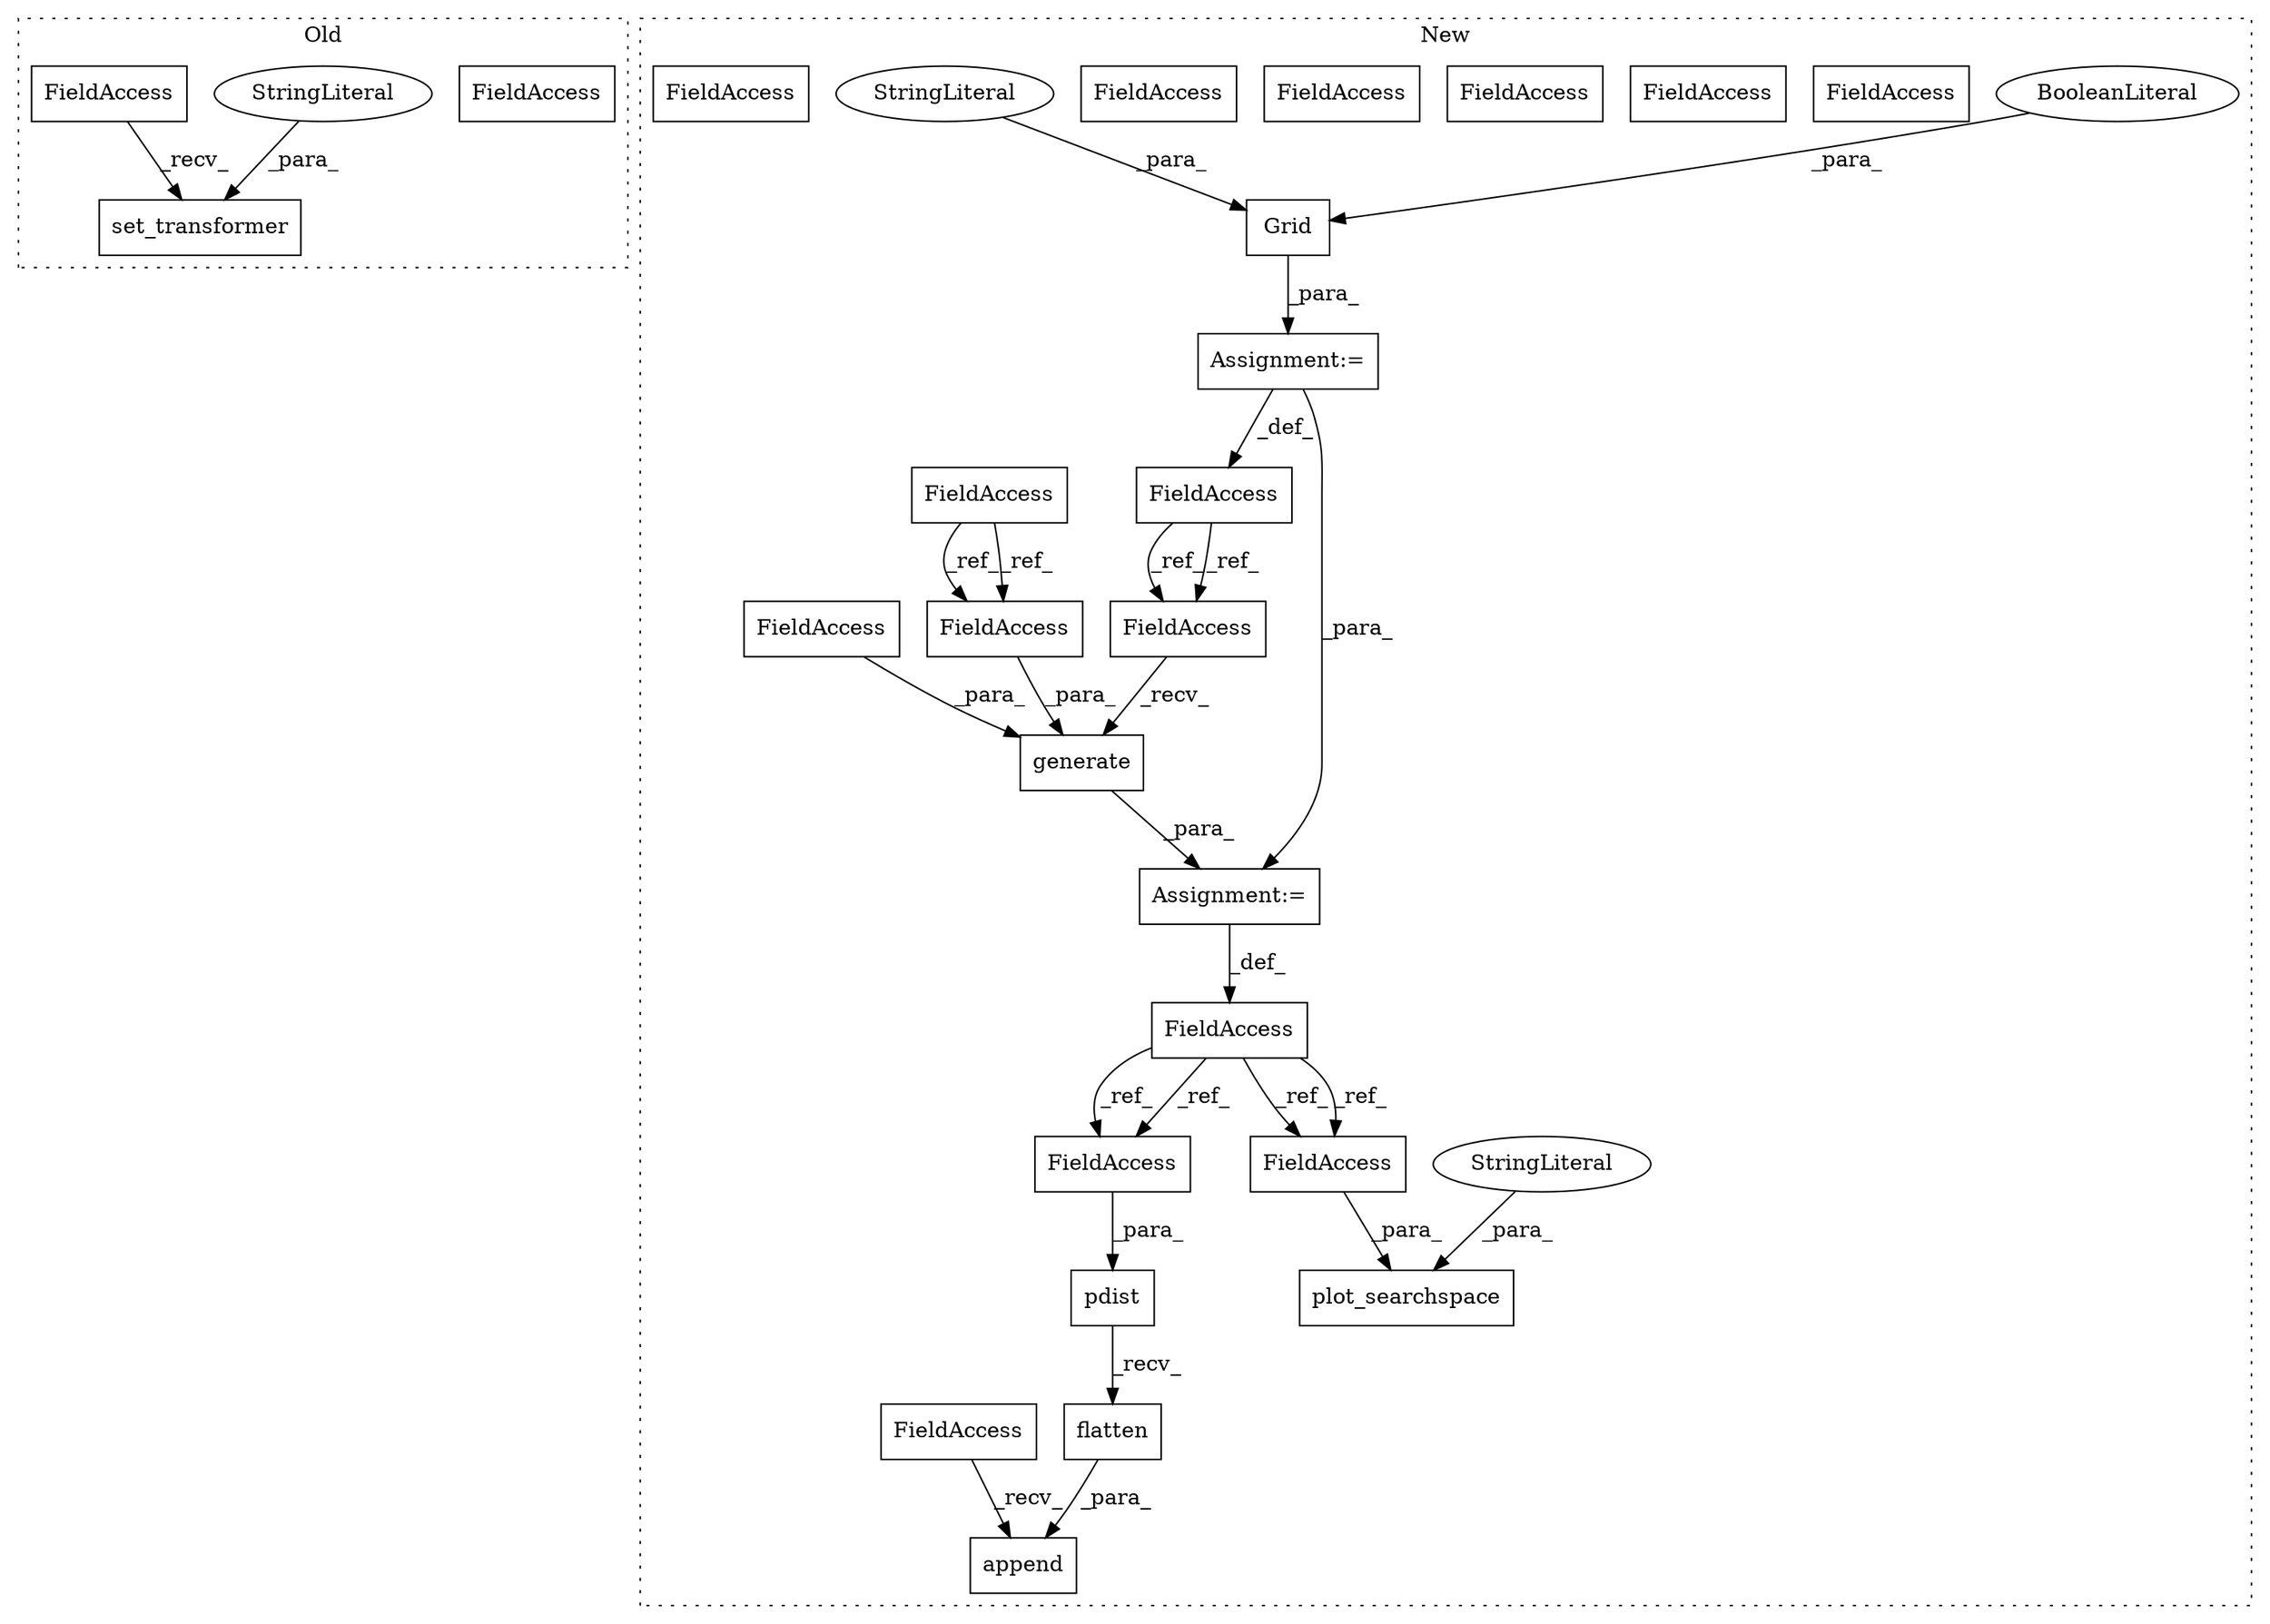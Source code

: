 digraph G {
subgraph cluster0 {
1 [label="set_transformer" a="32" s="1090,1117" l="16,1" shape="box"];
8 [label="FieldAccess" a="22" s="1084" l="5" shape="box"];
18 [label="StringLiteral" a="45" s="1106" l="11" shape="ellipse"];
30 [label="FieldAccess" a="22" s="1084" l="5" shape="box"];
label = "Old";
style="dotted";
}
subgraph cluster1 {
2 [label="generate" a="32" s="2845,2880" l="9,1" shape="box"];
3 [label="Grid" a="32" s="2811,2831" l="5,1" shape="box"];
4 [label="BooleanLiteral" a="9" s="2826" l="5" shape="ellipse"];
5 [label="flatten" a="32" s="2946" l="9" shape="box"];
6 [label="FieldAccess" a="22" s="2854" l="5" shape="box"];
7 [label="FieldAccess" a="22" s="2838" l="1" shape="box"];
9 [label="FieldAccess" a="22" s="2806" l="4" shape="box"];
10 [label="FieldAccess" a="22" s="2840" l="4" shape="box"];
11 [label="FieldAccess" a="22" s="2871" l="9" shape="box"];
12 [label="FieldAccess" a="22" s="2904" l="1" shape="box"];
13 [label="FieldAccess" a="22" s="2943" l="1" shape="box"];
14 [label="plot_searchspace" a="32" s="2887,2912" l="17,1" shape="box"];
15 [label="StringLiteral" a="45" s="2906" l="6" shape="ellipse"];
16 [label="StringLiteral" a="45" s="2816" l="9" shape="ellipse"];
17 [label="Assignment:=" a="7" s="2839" l="1" shape="box"];
19 [label="Assignment:=" a="7" s="2810" l="1" shape="box"];
20 [label="append" a="32" s="2930,2955" l="7,1" shape="box"];
21 [label="FieldAccess" a="22" s="2919" l="10" shape="box"];
22 [label="pdist" a="32" s="2937,2944" l="6,1" shape="box"];
23 [label="FieldAccess" a="22" s="1027" l="5" shape="box"];
24 [label="FieldAccess" a="22" s="2854" l="5" shape="box"];
25 [label="FieldAccess" a="22" s="2871" l="9" shape="box"];
26 [label="FieldAccess" a="22" s="2840" l="4" shape="box"];
27 [label="FieldAccess" a="22" s="2943" l="1" shape="box"];
28 [label="FieldAccess" a="22" s="2904" l="1" shape="box"];
29 [label="FieldAccess" a="22" s="2919" l="10" shape="box"];
label = "New";
style="dotted";
}
2 -> 17 [label="_para_"];
3 -> 19 [label="_para_"];
4 -> 3 [label="_para_"];
5 -> 20 [label="_para_"];
7 -> 28 [label="_ref_"];
7 -> 27 [label="_ref_"];
7 -> 27 [label="_ref_"];
7 -> 28 [label="_ref_"];
9 -> 26 [label="_ref_"];
9 -> 26 [label="_ref_"];
15 -> 14 [label="_para_"];
16 -> 3 [label="_para_"];
17 -> 7 [label="_def_"];
18 -> 1 [label="_para_"];
19 -> 9 [label="_def_"];
19 -> 17 [label="_para_"];
22 -> 5 [label="_recv_"];
23 -> 24 [label="_ref_"];
23 -> 24 [label="_ref_"];
24 -> 2 [label="_para_"];
25 -> 2 [label="_para_"];
26 -> 2 [label="_recv_"];
27 -> 22 [label="_para_"];
28 -> 14 [label="_para_"];
29 -> 20 [label="_recv_"];
30 -> 1 [label="_recv_"];
}